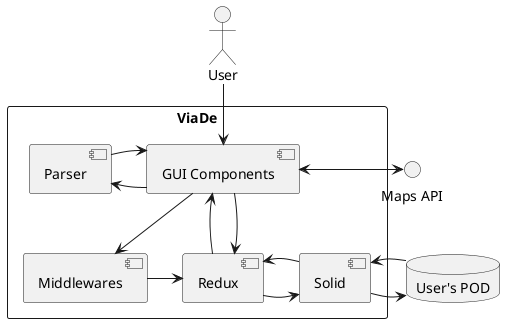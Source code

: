 @startuml

rectangle ViaDe {
    [GUI Components] as react
    [Parser] as parser 
    [Middlewares] as middlewares
    [Redux] as store 
    [Solid] as solid
}

database "User's POD" as pod

() "Maps API" as imaps

:User: --> react

react <-- store
react --> store

react --> middlewares

parser <- react
parser -> react

middlewares -> store

store -> solid
store <- solid

solid -> pod
solid <- pod

react -> imaps
imaps -> react







@enduml

